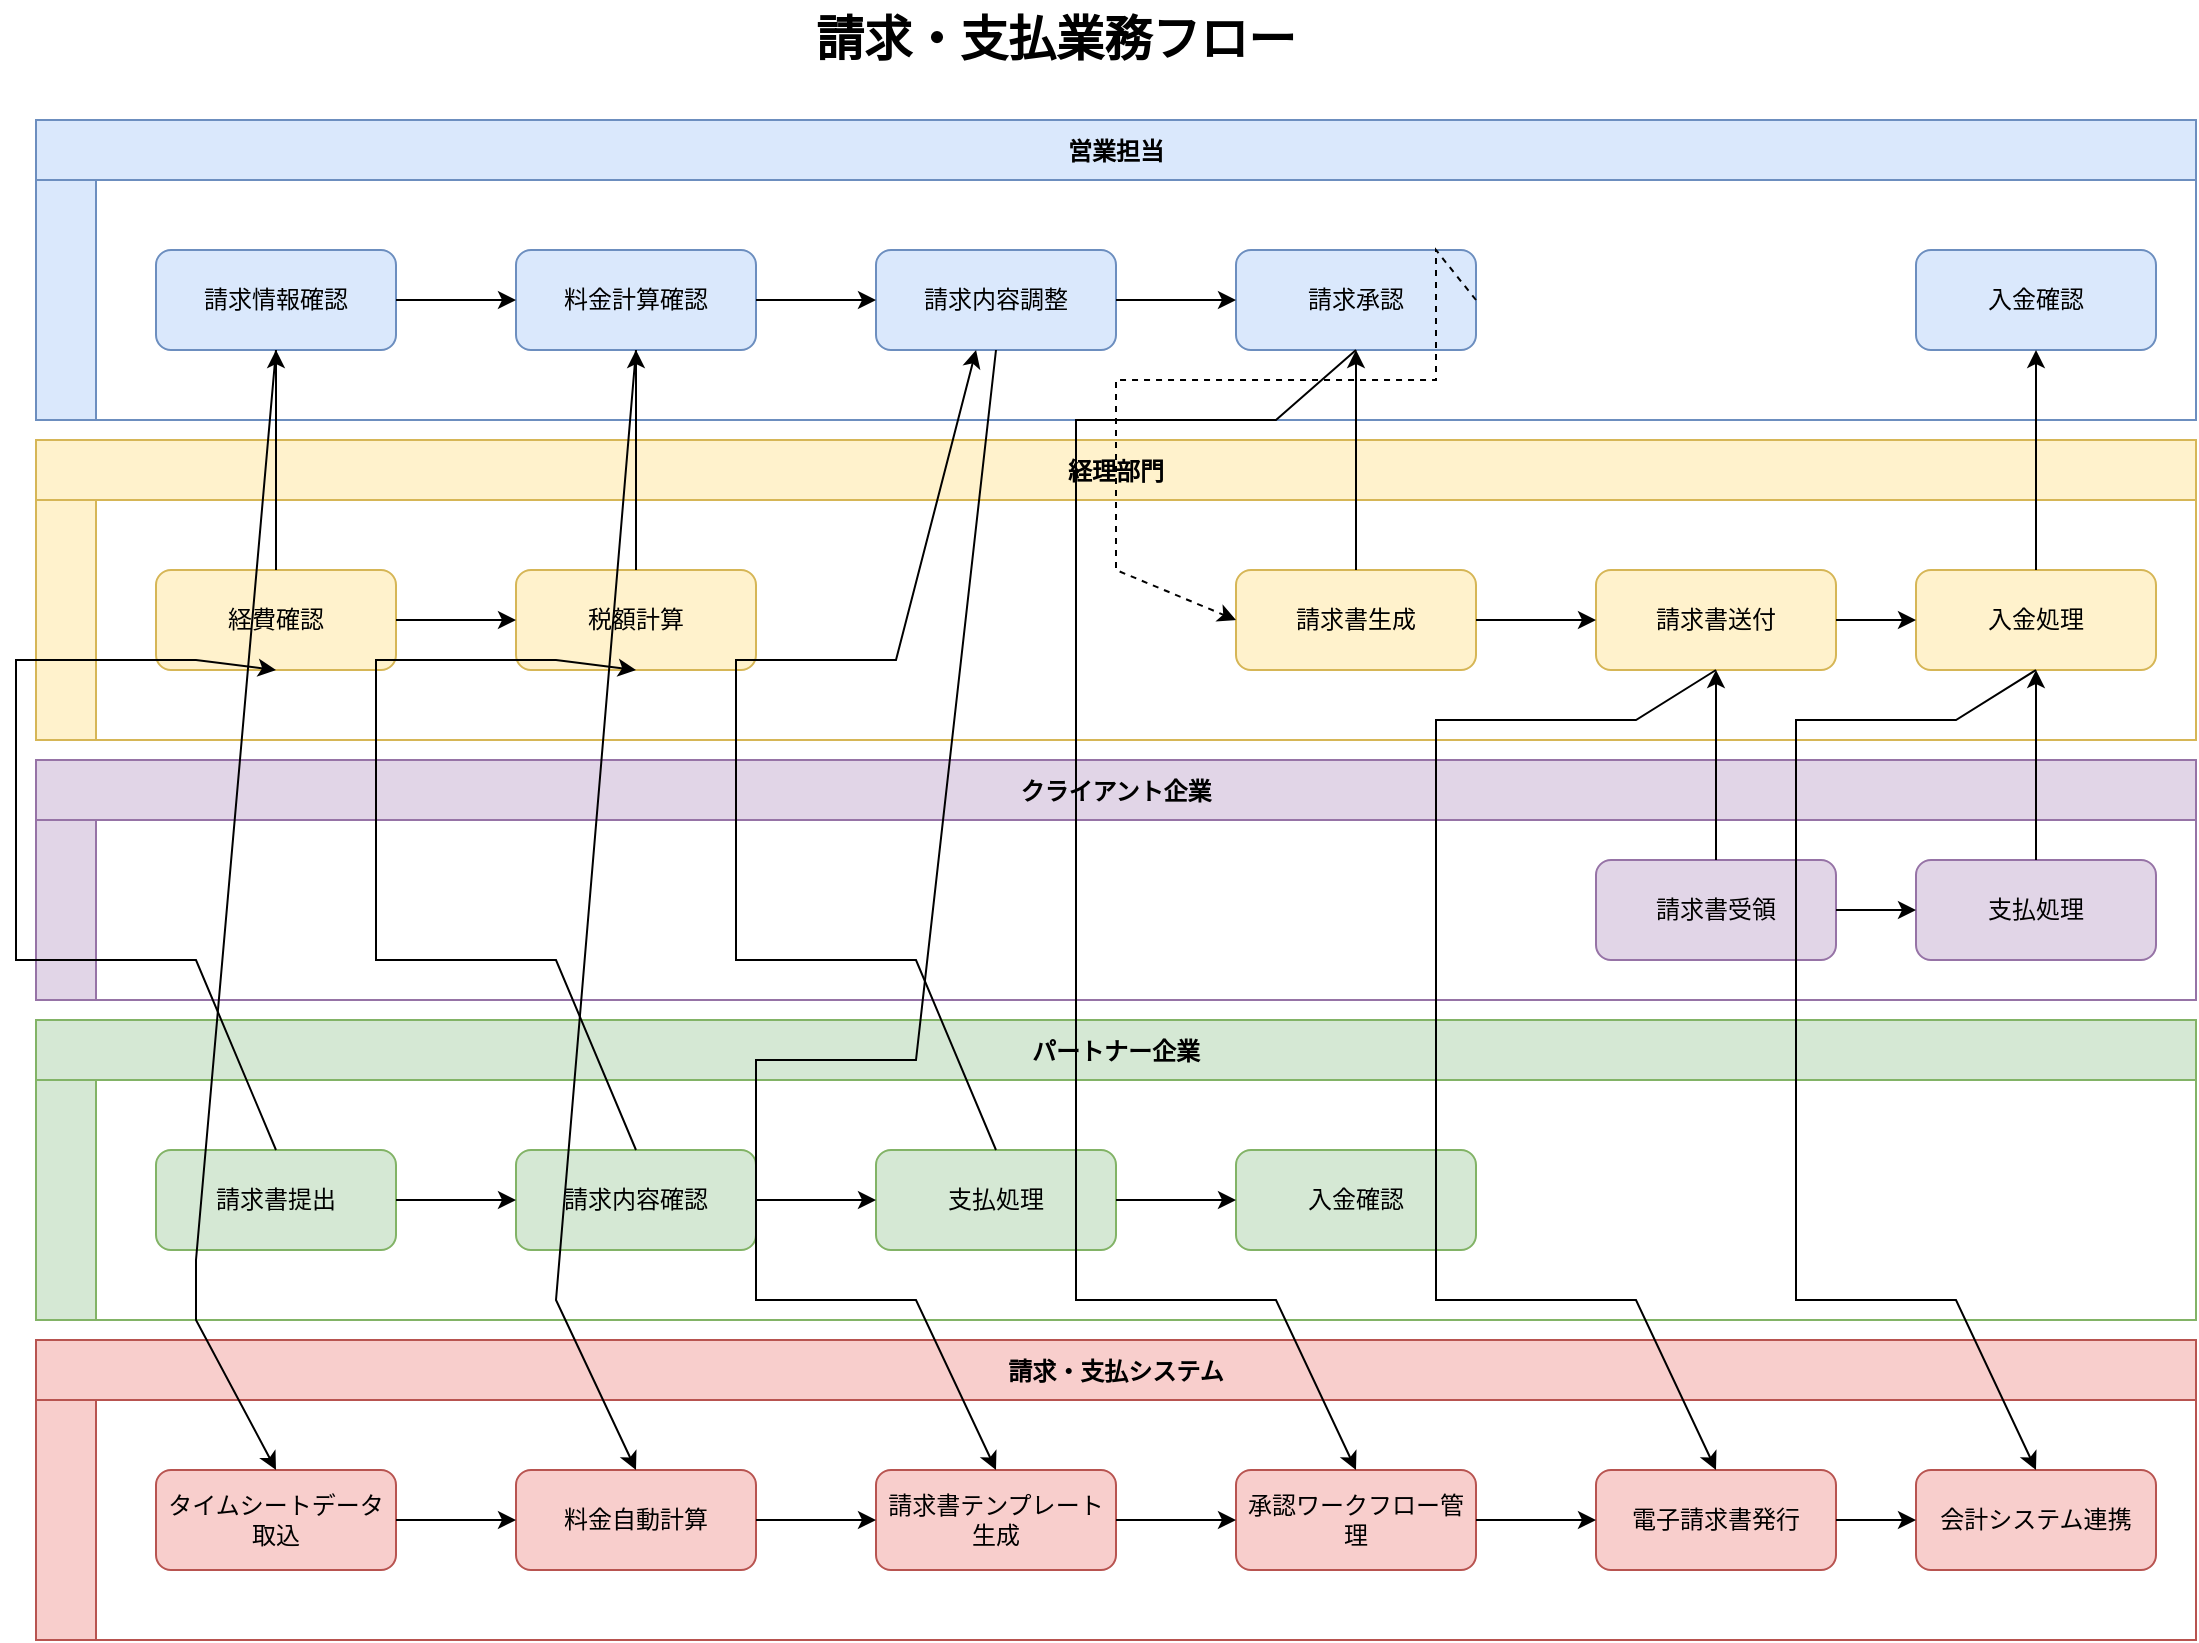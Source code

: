 <mxfile version="22.0.3" type="device">
  <diagram id="billing_payment_flow" name="請求・支払業務フロー">
    <mxGraphModel dx="1186" dy="775" grid="1" gridSize="10" guides="1" tooltips="1" connect="1" arrows="1" fold="1" page="1" pageScale="1" pageWidth="1169" pageHeight="827" math="0" shadow="0">
      <root>
        <mxCell id="0" />
        <mxCell id="1" parent="0" />
        <mxCell id="title" value="請求・支払業務フロー" style="text;html=1;strokeColor=none;fillColor=none;align=center;verticalAlign=middle;whiteSpace=wrap;rounded=0;fontSize=24;fontStyle=1" vertex="1" parent="1">
          <mxGeometry x="400" y="20" width="300" height="40" as="geometry" />
        </mxCell>

        <!-- 営業担当のスイムレーン -->
        <mxCell id="sales_lane" value="営業担当" style="swimlane;childLayout=stackLayout;resizeParent=1;resizeParentMax=0;horizontal=1;startSize=30;horizontalStack=0;fillColor=#dae8fc;strokeColor=#6c8ebf;" vertex="1" parent="1">
          <mxGeometry x="40" y="80" width="1080" height="150" as="geometry" />
        </mxCell>
        <mxCell id="sales_process" value="" style="swimlane;startSize=30;horizontal=0;fillColor=#dae8fc;strokeColor=#6c8ebf;" vertex="1" parent="sales_lane">
          <mxGeometry y="30" width="1080" height="120" as="geometry" />
        </mxCell>

        <!-- 営業担当のアクション -->
        <mxCell id="billing_verification" value="請求情報確認" style="rounded=1;whiteSpace=wrap;html=1;fillColor=#dae8fc;strokeColor=#6c8ebf;" vertex="1" parent="sales_process">
          <mxGeometry x="60" y="35" width="120" height="50" as="geometry" />
        </mxCell>
        <mxCell id="rate_calculation" value="料金計算確認" style="rounded=1;whiteSpace=wrap;html=1;fillColor=#dae8fc;strokeColor=#6c8ebf;" vertex="1" parent="sales_process">
          <mxGeometry x="240" y="35" width="120" height="50" as="geometry" />
        </mxCell>
        <mxCell id="invoice_adjustment" value="請求内容調整" style="rounded=1;whiteSpace=wrap;html=1;fillColor=#dae8fc;strokeColor=#6c8ebf;" vertex="1" parent="sales_process">
          <mxGeometry x="420" y="35" width="120" height="50" as="geometry" />
        </mxCell>
        <mxCell id="invoice_approval" value="請求承認" style="rounded=1;whiteSpace=wrap;html=1;fillColor=#dae8fc;strokeColor=#6c8ebf;" vertex="1" parent="sales_process">
          <mxGeometry x="600" y="35" width="120" height="50" as="geometry" />
        </mxCell>
        <mxCell id="payment_confirmation" value="入金確認" style="rounded=1;whiteSpace=wrap;html=1;fillColor=#dae8fc;strokeColor=#6c8ebf;" vertex="1" parent="sales_process">
          <mxGeometry x="940" y="35" width="120" height="50" as="geometry" />
        </mxCell>

        <!-- 営業担当のフロー接続 -->
        <mxCell id="flow_1" value="" style="endArrow=classic;html=1;rounded=0;exitX=1;exitY=0.5;exitDx=0;exitDy=0;entryX=0;entryY=0.5;entryDx=0;entryDy=0;" edge="1" parent="sales_process" source="billing_verification" target="rate_calculation">
          <mxGeometry width="50" height="50" relative="1" as="geometry">
            <mxPoint x="510" y="280" as="sourcePoint" />
            <mxPoint x="560" y="230" as="targetPoint" />
          </mxGeometry>
        </mxCell>
        <mxCell id="flow_2" value="" style="endArrow=classic;html=1;rounded=0;exitX=1;exitY=0.5;exitDx=0;exitDy=0;entryX=0;entryY=0.5;entryDx=0;entryDy=0;" edge="1" parent="sales_process" source="rate_calculation" target="invoice_adjustment">
          <mxGeometry width="50" height="50" relative="1" as="geometry">
            <mxPoint x="510" y="280" as="sourcePoint" />
            <mxPoint x="560" y="230" as="targetPoint" />
          </mxGeometry>
        </mxCell>
        <mxCell id="flow_3" value="" style="endArrow=classic;html=1;rounded=0;exitX=1;exitY=0.5;exitDx=0;exitDy=0;entryX=0;entryY=0.5;entryDx=0;entryDy=0;" edge="1" parent="sales_process" source="invoice_adjustment" target="invoice_approval">
          <mxGeometry width="50" height="50" relative="1" as="geometry">
            <mxPoint x="510" y="280" as="sourcePoint" />
            <mxPoint x="560" y="230" as="targetPoint" />
          </mxGeometry>
        </mxCell>

        <!-- 経理部門のスイムレーン -->
        <mxCell id="accounting_lane" value="経理部門" style="swimlane;childLayout=stackLayout;resizeParent=1;resizeParentMax=0;horizontal=1;startSize=30;horizontalStack=0;fillColor=#fff2cc;strokeColor=#d6b656;" vertex="1" parent="1">
          <mxGeometry x="40" y="240" width="1080" height="150" as="geometry" />
        </mxCell>
        <mxCell id="accounting_process" value="" style="swimlane;startSize=30;horizontal=0;fillColor=#fff2cc;strokeColor=#d6b656;" vertex="1" parent="accounting_lane">
          <mxGeometry y="30" width="1080" height="120" as="geometry" />
        </mxCell>
        
        <!-- 経理部門のアクション -->
        <mxCell id="expense_verification" value="経費確認" style="rounded=1;whiteSpace=wrap;html=1;fillColor=#fff2cc;strokeColor=#d6b656;" vertex="1" parent="accounting_process">
          <mxGeometry x="60" y="35" width="120" height="50" as="geometry" />
        </mxCell>
        <mxCell id="tax_calculation" value="税額計算" style="rounded=1;whiteSpace=wrap;html=1;fillColor=#fff2cc;strokeColor=#d6b656;" vertex="1" parent="accounting_process">
          <mxGeometry x="240" y="35" width="120" height="50" as="geometry" />
        </mxCell>
        <mxCell id="invoice_generation" value="請求書生成" style="rounded=1;whiteSpace=wrap;html=1;fillColor=#fff2cc;strokeColor=#d6b656;" vertex="1" parent="accounting_process">
          <mxGeometry x="600" y="35" width="120" height="50" as="geometry" />
        </mxCell>
        <mxCell id="invoice_sending" value="請求書送付" style="rounded=1;whiteSpace=wrap;html=1;fillColor=#fff2cc;strokeColor=#d6b656;" vertex="1" parent="accounting_process">
          <mxGeometry x="780" y="35" width="120" height="50" as="geometry" />
        </mxCell>
        <mxCell id="payment_processing" value="入金処理" style="rounded=1;whiteSpace=wrap;html=1;fillColor=#fff2cc;strokeColor=#d6b656;" vertex="1" parent="accounting_process">
          <mxGeometry x="940" y="35" width="120" height="50" as="geometry" />
        </mxCell>
        
        <!-- 経理部門のフロー接続 -->
        <mxCell id="accounting_flow_1" value="" style="endArrow=classic;html=1;rounded=0;exitX=1;exitY=0.5;exitDx=0;exitDy=0;entryX=0;entryY=0.5;entryDx=0;entryDy=0;" edge="1" parent="accounting_process" source="expense_verification" target="tax_calculation">
          <mxGeometry width="50" height="50" relative="1" as="geometry">
            <mxPoint x="510" y="280" as="sourcePoint" />
            <mxPoint x="560" y="230" as="targetPoint" />
          </mxGeometry>
        </mxCell>
        <mxCell id="accounting_flow_2" value="" style="endArrow=classic;html=1;rounded=0;exitX=0.5;exitY=0;exitDx=0;exitDy=0;entryX=0.5;entryY=1;entryDx=0;entryDy=0;" edge="1" parent="1" source="expense_verification" target="billing_verification">
          <mxGeometry width="50" height="50" relative="1" as="geometry">
            <mxPoint x="550" y="310" as="sourcePoint" />
            <mxPoint x="600" y="260" as="targetPoint" />
          </mxGeometry>
        </mxCell>
        <mxCell id="accounting_flow_3" value="" style="endArrow=classic;html=1;rounded=0;exitX=0.5;exitY=0;exitDx=0;exitDy=0;entryX=0.5;entryY=1;entryDx=0;entryDy=0;" edge="1" parent="1" source="tax_calculation" target="rate_calculation">
          <mxGeometry width="50" height="50" relative="1" as="geometry">
            <mxPoint x="550" y="310" as="sourcePoint" />
            <mxPoint x="600" y="260" as="targetPoint" />
          </mxGeometry>
        </mxCell>
        <mxCell id="accounting_flow_4" value="" style="endArrow=classic;html=1;rounded=0;exitX=0.5;exitY=0;exitDx=0;exitDy=0;entryX=0.5;entryY=1;entryDx=0;entryDy=0;" edge="1" parent="1" source="invoice_generation" target="invoice_approval">
          <mxGeometry width="50" height="50" relative="1" as="geometry">
            <mxPoint x="550" y="310" as="sourcePoint" />
            <mxPoint x="600" y="260" as="targetPoint" />
          </mxGeometry>
        </mxCell>
        <mxCell id="accounting_flow_5" value="" style="endArrow=classic;html=1;rounded=0;exitX=1;exitY=0.5;exitDx=0;exitDy=0;entryX=0;entryY=0.5;entryDx=0;entryDy=0;" edge="1" parent="accounting_process" source="invoice_generation" target="invoice_sending">
          <mxGeometry width="50" height="50" relative="1" as="geometry">
            <mxPoint x="510" y="280" as="sourcePoint" />
            <mxPoint x="560" y="230" as="targetPoint" />
          </mxGeometry>
        </mxCell>
        <mxCell id="accounting_flow_6" value="" style="endArrow=classic;html=1;rounded=0;exitX=1;exitY=0.5;exitDx=0;exitDy=0;entryX=0;entryY=0.5;entryDx=0;entryDy=0;" edge="1" parent="accounting_process" source="invoice_sending" target="payment_processing">
          <mxGeometry width="50" height="50" relative="1" as="geometry">
            <mxPoint x="510" y="280" as="sourcePoint" />
            <mxPoint x="560" y="230" as="targetPoint" />
          </mxGeometry>
        </mxCell>
        <mxCell id="accounting_flow_7" value="" style="endArrow=classic;html=1;rounded=0;exitX=0.5;exitY=0;exitDx=0;exitDy=0;entryX=0.5;entryY=1;entryDx=0;entryDy=0;" edge="1" parent="1" source="payment_processing" target="payment_confirmation">
          <mxGeometry width="50" height="50" relative="1" as="geometry">
            <mxPoint x="550" y="310" as="sourcePoint" />
            <mxPoint x="600" y="260" as="targetPoint" />
          </mxGeometry>
        </mxCell>
        <mxCell id="invoice_approval_flow" value="" style="endArrow=classic;html=1;rounded=0;exitX=1;exitY=0.5;exitDx=0;exitDy=0;entryX=0;entryY=0.5;entryDx=0;entryDy=0;dashed=1;" edge="1" parent="1" source="invoice_approval" target="invoice_generation">
          <mxGeometry width="50" height="50" relative="1" as="geometry">
            <mxPoint x="550" y="310" as="sourcePoint" />
            <mxPoint x="600" y="260" as="targetPoint" />
            <Array as="points">
              <mxPoint x="740" y="145" />
              <mxPoint x="740" y="210" />
              <mxPoint x="580" y="210" />
              <mxPoint x="580" y="305" />
            </Array>
          </mxGeometry>
        </mxCell>
        
        <!-- クライアント企業のスイムレーン -->
        <mxCell id="client_lane" value="クライアント企業" style="swimlane;childLayout=stackLayout;resizeParent=1;resizeParentMax=0;horizontal=1;startSize=30;horizontalStack=0;fillColor=#e1d5e7;strokeColor=#9673a6;" vertex="1" parent="1">
          <mxGeometry x="40" y="400" width="1080" height="120" as="geometry" />
        </mxCell>
        <mxCell id="client_process" value="" style="swimlane;startSize=30;horizontal=0;fillColor=#e1d5e7;strokeColor=#9673a6;" vertex="1" parent="client_lane">
          <mxGeometry y="30" width="1080" height="90" as="geometry" />
        </mxCell>
        
        <!-- クライアント企業のアクション -->
        <mxCell id="invoice_reception" value="請求書受領" style="rounded=1;whiteSpace=wrap;html=1;fillColor=#e1d5e7;strokeColor=#9673a6;" vertex="1" parent="client_process">
          <mxGeometry x="780" y="20" width="120" height="50" as="geometry" />
        </mxCell>
        <mxCell id="payment_execution" value="支払処理" style="rounded=1;whiteSpace=wrap;html=1;fillColor=#e1d5e7;strokeColor=#9673a6;" vertex="1" parent="client_process">
          <mxGeometry x="940" y="20" width="120" height="50" as="geometry" />
        </mxCell>
        
        <!-- クライアント企業のフロー接続 -->
        <mxCell id="client_flow_1" value="" style="endArrow=classic;html=1;rounded=0;exitX=0.5;exitY=0;exitDx=0;exitDy=0;entryX=0.5;entryY=1;entryDx=0;entryDy=0;" edge="1" parent="1" source="invoice_reception" target="invoice_sending">
          <mxGeometry width="50" height="50" relative="1" as="geometry">
            <mxPoint x="550" y="410" as="sourcePoint" />
            <mxPoint x="600" y="360" as="targetPoint" />
          </mxGeometry>
        </mxCell>
        <mxCell id="client_flow_2" value="" style="endArrow=classic;html=1;rounded=0;exitX=1;exitY=0.5;exitDx=0;exitDy=0;entryX=0;entryY=0.5;entryDx=0;entryDy=0;" edge="1" parent="client_process" source="invoice_reception" target="payment_execution">
          <mxGeometry width="50" height="50" relative="1" as="geometry">
            <mxPoint x="510" y="280" as="sourcePoint" />
            <mxPoint x="560" y="230" as="targetPoint" />
          </mxGeometry>
        </mxCell>
        <mxCell id="client_flow_3" value="" style="endArrow=classic;html=1;rounded=0;exitX=0.5;exitY=0;exitDx=0;exitDy=0;entryX=0.5;entryY=1;entryDx=0;entryDy=0;" edge="1" parent="1" source="payment_execution" target="payment_processing">
          <mxGeometry width="50" height="50" relative="1" as="geometry">
            <mxPoint x="550" y="410" as="sourcePoint" />
            <mxPoint x="600" y="360" as="targetPoint" />
          </mxGeometry>
        </mxCell>
        
        <!-- パートナー企業のスイムレーン（下請け業者への支払） -->
        <mxCell id="partner_lane" value="パートナー企業" style="swimlane;childLayout=stackLayout;resizeParent=1;resizeParentMax=0;horizontal=1;startSize=30;horizontalStack=0;fillColor=#d5e8d4;strokeColor=#82b366;" vertex="1" parent="1">
          <mxGeometry x="40" y="530" width="1080" height="150" as="geometry" />
        </mxCell>
        <mxCell id="partner_process" value="" style="swimlane;startSize=30;horizontal=0;fillColor=#d5e8d4;strokeColor=#82b366;" vertex="1" parent="partner_lane">
          <mxGeometry y="30" width="1080" height="120" as="geometry" />
        </mxCell>
        
        <!-- パートナー企業のアクション -->
        <mxCell id="partner_invoice_submission" value="請求書提出" style="rounded=1;whiteSpace=wrap;html=1;fillColor=#d5e8d4;strokeColor=#82b366;" vertex="1" parent="partner_process">
          <mxGeometry x="60" y="35" width="120" height="50" as="geometry" />
        </mxCell>
        <mxCell id="partner_invoice_verification" value="請求内容確認" style="rounded=1;whiteSpace=wrap;html=1;fillColor=#d5e8d4;strokeColor=#82b366;" vertex="1" parent="partner_process">
          <mxGeometry x="240" y="35" width="120" height="50" as="geometry" />
        </mxCell>
        <mxCell id="partner_payment_processing" value="支払処理" style="rounded=1;whiteSpace=wrap;html=1;fillColor=#d5e8d4;strokeColor=#82b366;" vertex="1" parent="partner_process">
          <mxGeometry x="420" y="35" width="120" height="50" as="geometry" />
        </mxCell>
        <mxCell id="partner_payment_receipt" value="入金確認" style="rounded=1;whiteSpace=wrap;html=1;fillColor=#d5e8d4;strokeColor=#82b366;" vertex="1" parent="partner_process">
          <mxGeometry x="600" y="35" width="120" height="50" as="geometry" />
        </mxCell>
        
        <!-- パートナー企業のフロー接続 -->
        <mxCell id="partner_flow_1" value="" style="endArrow=classic;html=1;rounded=0;exitX=1;exitY=0.5;exitDx=0;exitDy=0;entryX=0;entryY=0.5;entryDx=0;entryDy=0;" edge="1" parent="partner_process" source="partner_invoice_submission" target="partner_invoice_verification">
          <mxGeometry width="50" height="50" relative="1" as="geometry">
            <mxPoint x="510" y="280" as="sourcePoint" />
            <mxPoint x="560" y="230" as="targetPoint" />
          </mxGeometry>
        </mxCell>
        <mxCell id="partner_flow_2" value="" style="endArrow=classic;html=1;rounded=0;exitX=1;exitY=0.5;exitDx=0;exitDy=0;entryX=0;entryY=0.5;entryDx=0;entryDy=0;" edge="1" parent="partner_process" source="partner_invoice_verification" target="partner_payment_processing">
          <mxGeometry width="50" height="50" relative="1" as="geometry">
            <mxPoint x="510" y="280" as="sourcePoint" />
            <mxPoint x="560" y="230" as="targetPoint" />
          </mxGeometry>
        </mxCell>
        <mxCell id="partner_flow_3" value="" style="endArrow=classic;html=1;rounded=0;exitX=1;exitY=0.5;exitDx=0;exitDy=0;entryX=0;entryY=0.5;entryDx=0;entryDy=0;" edge="1" parent="partner_process" source="partner_payment_processing" target="partner_payment_receipt">
          <mxGeometry width="50" height="50" relative="1" as="geometry">
            <mxPoint x="510" y="280" as="sourcePoint" />
            <mxPoint x="560" y="230" as="targetPoint" />
          </mxGeometry>
        </mxCell>
        
        <!-- 経理部門とパートナー企業間の接続 -->
        <mxCell id="partner_accounting_1" value="" style="endArrow=classic;html=1;rounded=0;exitX=0.5;exitY=0;exitDx=0;exitDy=0;entryX=0.5;entryY=1;entryDx=0;entryDy=0;" edge="1" parent="1" source="partner_invoice_submission" target="expense_verification">
          <mxGeometry width="50" height="50" relative="1" as="geometry">
            <mxPoint x="550" y="510" as="sourcePoint" />
            <mxPoint x="600" y="460" as="targetPoint" />
            <Array as="points">
              <mxPoint x="120" y="500" />
              <mxPoint x="30" y="500" />
              <mxPoint x="30" y="350" />
              <mxPoint x="120" y="350" />
            </Array>
          </mxGeometry>
        </mxCell>
        <mxCell id="partner_accounting_2" value="" style="endArrow=classic;html=1;rounded=0;exitX=0.5;exitY=0;exitDx=0;exitDy=0;entryX=0.5;entryY=1;entryDx=0;entryDy=0;" edge="1" parent="1" source="partner_invoice_verification" target="tax_calculation">
          <mxGeometry width="50" height="50" relative="1" as="geometry">
            <mxPoint x="550" y="510" as="sourcePoint" />
            <mxPoint x="600" y="460" as="targetPoint" />
            <Array as="points">
              <mxPoint x="300" y="500" />
              <mxPoint x="210" y="500" />
              <mxPoint x="210" y="350" />
              <mxPoint x="300" y="350" />
            </Array>
          </mxGeometry>
        </mxCell>
        <mxCell id="partner_accounting_3" value="" style="endArrow=classic;html=1;rounded=0;exitX=0.5;exitY=0;exitDx=0;exitDy=0;entryX=0.417;entryY=1;entryDx=0;entryDy=0;entryPerimeter=0;" edge="1" parent="1" source="partner_payment_processing" target="invoice_adjustment">
          <mxGeometry width="50" height="50" relative="1" as="geometry">
            <mxPoint x="550" y="510" as="sourcePoint" />
            <mxPoint x="600" y="460" as="targetPoint" />
            <Array as="points">
              <mxPoint x="480" y="500" />
              <mxPoint x="390" y="500" />
              <mxPoint x="390" y="350" />
              <mxPoint x="470" y="350" />
            </Array>
          </mxGeometry>
        </mxCell>
        
        <!-- 請求・支払システムのスイムレーン -->
        <mxCell id="system_lane" value="請求・支払システム" style="swimlane;childLayout=stackLayout;resizeParent=1;resizeParentMax=0;horizontal=1;startSize=30;horizontalStack=0;fillColor=#f8cecc;strokeColor=#b85450;" vertex="1" parent="1">
          <mxGeometry x="40" y="690" width="1080" height="150" as="geometry" />
        </mxCell>
        <mxCell id="system_process" value="" style="swimlane;startSize=30;horizontal=0;fillColor=#f8cecc;strokeColor=#b85450;" vertex="1" parent="system_lane">
          <mxGeometry y="30" width="1080" height="120" as="geometry" />
        </mxCell>
        
        <!-- システムのアクション -->
        <mxCell id="timesheet_import" value="タイムシートデータ取込" style="rounded=1;whiteSpace=wrap;html=1;fillColor=#f8cecc;strokeColor=#b85450;" vertex="1" parent="system_process">
          <mxGeometry x="60" y="35" width="120" height="50" as="geometry" />
        </mxCell>
        <mxCell id="billing_rate_calculation" value="料金自動計算" style="rounded=1;whiteSpace=wrap;html=1;fillColor=#f8cecc;strokeColor=#b85450;" vertex="1" parent="system_process">
          <mxGeometry x="240" y="35" width="120" height="50" as="geometry" />
        </mxCell>
        <mxCell id="invoice_template" value="請求書テンプレート生成" style="rounded=1;whiteSpace=wrap;html=1;fillColor=#f8cecc;strokeColor=#b85450;" vertex="1" parent="system_process">
          <mxGeometry x="420" y="35" width="120" height="50" as="geometry" />
        </mxCell>
        <mxCell id="approval_workflow" value="承認ワークフロー管理" style="rounded=1;whiteSpace=wrap;html=1;fillColor=#f8cecc;strokeColor=#b85450;" vertex="1" parent="system_process">
          <mxGeometry x="600" y="35" width="120" height="50" as="geometry" />
        </mxCell>
        <mxCell id="e_invoice" value="電子請求書発行" style="rounded=1;whiteSpace=wrap;html=1;fillColor=#f8cecc;strokeColor=#b85450;" vertex="1" parent="system_process">
          <mxGeometry x="780" y="35" width="120" height="50" as="geometry" />
        </mxCell>
        <mxCell id="accounting_integration" value="会計システム連携" style="rounded=1;whiteSpace=wrap;html=1;fillColor=#f8cecc;strokeColor=#b85450;" vertex="1" parent="system_process">
          <mxGeometry x="940" y="35" width="120" height="50" as="geometry" />
        </mxCell>
        
        <!-- システムフロー接続 -->
        <mxCell id="system_flow_1" value="" style="endArrow=classic;html=1;rounded=0;exitX=1;exitY=0.5;exitDx=0;exitDy=0;entryX=0;entryY=0.5;entryDx=0;entryDy=0;" edge="1" parent="system_process" source="timesheet_import" target="billing_rate_calculation">
          <mxGeometry width="50" height="50" relative="1" as="geometry">
            <mxPoint x="510" y="280" as="sourcePoint" />
            <mxPoint x="560" y="230" as="targetPoint" />
          </mxGeometry>
        </mxCell>
        <mxCell id="system_flow_2" value="" style="endArrow=classic;html=1;rounded=0;exitX=1;exitY=0.5;exitDx=0;exitDy=0;entryX=0;entryY=0.5;entryDx=0;entryDy=0;" edge="1" parent="system_process" source="billing_rate_calculation" target="invoice_template">
          <mxGeometry width="50" height="50" relative="1" as="geometry">
            <mxPoint x="510" y="280" as="sourcePoint" />
            <mxPoint x="560" y="230" as="targetPoint" />
          </mxGeometry>
        </mxCell>
        <mxCell id="system_flow_3" value="" style="endArrow=classic;html=1;rounded=0;exitX=1;exitY=0.5;exitDx=0;exitDy=0;entryX=0;entryY=0.5;entryDx=0;entryDy=0;" edge="1" parent="system_process" source="invoice_template" target="approval_workflow">
          <mxGeometry width="50" height="50" relative="1" as="geometry">
            <mxPoint x="510" y="280" as="sourcePoint" />
            <mxPoint x="560" y="230" as="targetPoint" />
          </mxGeometry>
        </mxCell>
        <mxCell id="system_flow_4" value="" style="endArrow=classic;html=1;rounded=0;exitX=1;exitY=0.5;exitDx=0;exitDy=0;entryX=0;entryY=0.5;entryDx=0;entryDy=0;" edge="1" parent="system_process" source="approval_workflow" target="e_invoice">
          <mxGeometry width="50" height="50" relative="1" as="geometry">
            <mxPoint x="510" y="280" as="sourcePoint" />
            <mxPoint x="560" y="230" as="targetPoint" />
          </mxGeometry>
        </mxCell>
        <mxCell id="system_flow_5" value="" style="endArrow=classic;html=1;rounded=0;exitX=1;exitY=0.5;exitDx=0;exitDy=0;entryX=0;entryY=0.5;entryDx=0;entryDy=0;" edge="1" parent="system_process" source="e_invoice" target="accounting_integration">
          <mxGeometry width="50" height="50" relative="1" as="geometry">
            <mxPoint x="510" y="280" as="sourcePoint" />
            <mxPoint x="560" y="230" as="targetPoint" />
          </mxGeometry>
        </mxCell>
        
        <!-- ユーザーとシステム間の接続 -->
        <mxCell id="user_system_1" value="" style="endArrow=classic;html=1;rounded=0;exitX=0.5;exitY=1;exitDx=0;exitDy=0;entryX=0.5;entryY=0;entryDx=0;entryDy=0;" edge="1" parent="1" source="billing_verification" target="timesheet_import">
          <mxGeometry width="50" height="50" relative="1" as="geometry">
            <mxPoint x="550" y="510" as="sourcePoint" />
            <mxPoint x="600" y="460" as="targetPoint" />
            <Array as="points">
              <mxPoint x="120" y="650" />
              <mxPoint x="120" y="680" />
            </Array>
          </mxGeometry>
        </mxCell>
        <mxCell id="user_system_2" value="" style="endArrow=classic;html=1;rounded=0;exitX=0.5;exitY=1;exitDx=0;exitDy=0;entryX=0.5;entryY=0;entryDx=0;entryDy=0;" edge="1" parent="1" source="rate_calculation" target="billing_rate_calculation">
          <mxGeometry width="50" height="50" relative="1" as="geometry">
            <mxPoint x="550" y="510" as="sourcePoint" />
            <mxPoint x="600" y="460" as="targetPoint" />
            <Array as="points">
              <mxPoint x="300" y="670" />
            </Array>
          </mxGeometry>
        </mxCell>
        <mxCell id="user_system_3" value="" style="endArrow=classic;html=1;rounded=0;exitX=0.5;exitY=1;exitDx=0;exitDy=0;entryX=0.5;entryY=0;entryDx=0;entryDy=0;" edge="1" parent="1" source="invoice_adjustment" target="invoice_template">
          <mxGeometry width="50" height="50" relative="1" as="geometry">
            <mxPoint x="550" y="510" as="sourcePoint" />
            <mxPoint x="600" y="460" as="targetPoint" />
            <Array as="points">
              <mxPoint x="480" y="550" />
              <mxPoint x="400" y="550" />
              <mxPoint x="400" y="670" />
              <mxPoint x="480" y="670" />
            </Array>
          </mxGeometry>
        </mxCell>
        <mxCell id="user_system_4" value="" style="endArrow=classic;html=1;rounded=0;exitX=0.5;exitY=1;exitDx=0;exitDy=0;entryX=0.5;entryY=0;entryDx=0;entryDy=0;" edge="1" parent="1" source="invoice_approval" target="approval_workflow">
          <mxGeometry width="50" height="50" relative="1" as="geometry">
            <mxPoint x="550" y="510" as="sourcePoint" />
            <mxPoint x="600" y="460" as="targetPoint" />
            <Array as="points">
              <mxPoint x="660" y="230" />
              <mxPoint x="560" y="230" />
              <mxPoint x="560" y="500" />
              <mxPoint x="560" y="670" />
              <mxPoint x="660" y="670" />
            </Array>
          </mxGeometry>
        </mxCell>
        <mxCell id="user_system_5" value="" style="endArrow=classic;html=1;rounded=0;exitX=0.5;exitY=1;exitDx=0;exitDy=0;entryX=0.5;entryY=0;entryDx=0;entryDy=0;" edge="1" parent="1" source="invoice_sending" target="e_invoice">
          <mxGeometry width="50" height="50" relative="1" as="geometry">
            <mxPoint x="550" y="510" as="sourcePoint" />
            <mxPoint x="600" y="460" as="targetPoint" />
            <Array as="points">
              <mxPoint x="840" y="380" />
              <mxPoint x="740" y="380" />
              <mxPoint x="740" y="670" />
              <mxPoint x="840" y="670" />
            </Array>
          </mxGeometry>
        </mxCell>
        <mxCell id="user_system_6" value="" style="endArrow=classic;html=1;rounded=0;exitX=0.5;exitY=1;exitDx=0;exitDy=0;entryX=0.5;entryY=0;entryDx=0;entryDy=0;" edge="1" parent="1" source="payment_processing" target="accounting_integration">
          <mxGeometry width="50" height="50" relative="1" as="geometry">
            <mxPoint x="550" y="510" as="sourcePoint" />
            <mxPoint x="600" y="460" as="targetPoint" />
            <Array as="points">
              <mxPoint x="1000" y="380" />
              <mxPoint x="920" y="380" />
              <mxPoint x="920" y="500" />
              <mxPoint x="920" y="670" />
              <mxPoint x="1000" y="670" />
            </Array>
          </mxGeometry>
        </mxCell>
      </root>
    </mxGraphModel>
  </diagram>
</mxfile>